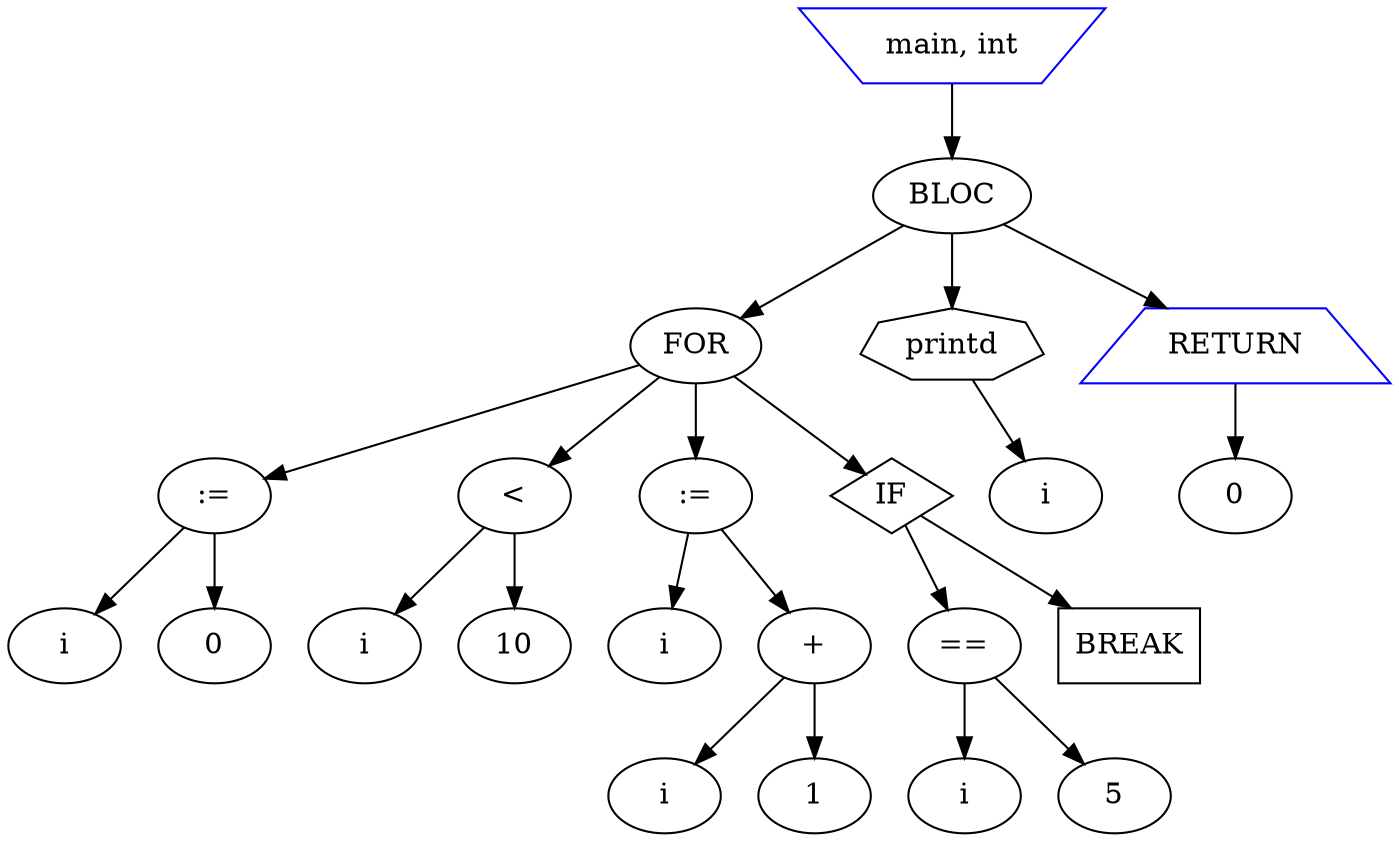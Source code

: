 digraph G {
node_0 [label="main, int"shape=invtrapezium color=blue];
node_0 -> node_1;
node_1 [label="BLOC"];
node_1 -> node_2;
node_2 [label="FOR"];
node_2 -> node_3;
node_3 [label=":="];
node_3 -> node_4;
node_4 [label="i"];
node_3 -> node_5;
node_5 [label="0"];
node_2 -> node_6;
node_6 [label="<"];
node_6 -> node_7;
node_7 [label="i"];
node_6 -> node_8;
node_8 [label="10"];
node_2 -> node_9;
node_9 [label=":="];
node_9 -> node_10;
node_10 [label="i"];
node_9 -> node_11;
node_11 [label="+"];
node_11 -> node_12;
node_12 [label="i"];
node_11 -> node_13;
node_13 [label="1"];
node_2 -> node_14;
node_14 [label="IF"shape=diamond];
node_14 -> node_15;
node_15 [label="=="];
node_15 -> node_16;
node_16 [label="i"];
node_15 -> node_17;
node_17 [label="5"];
node_14 -> node_18;
node_18 [label="BREAK"shape=box];
node_1 -> node_19;
node_19 [label="printd"shape=septagon];
node_19 -> node_20;
node_20 [label="i"];
node_1 -> node_21;
node_21 [label="RETURN"shape=trapezium color=blue];
node_21 -> node_22;
node_22 [label="0"];
}